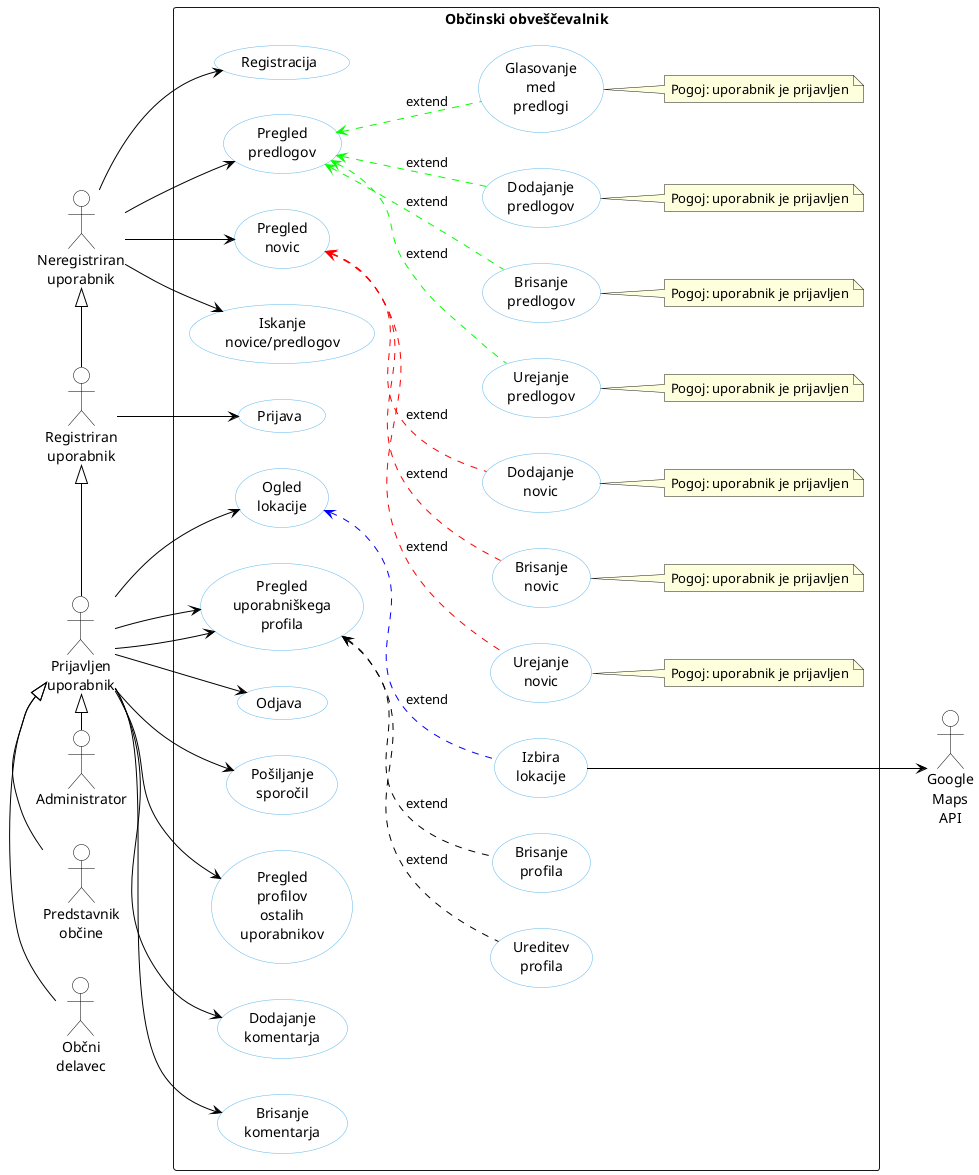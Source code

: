 @startuml DPU

skinparam backgroundcolor transparent
skinparam defaultTextAlignment center
skinparam usecase {
  backgroundColor white
  borderColor #5FB8EC
  arrowColor black
}
skinparam actorBorderColor black
skinparam actorBackgroundColor white

left to right direction

actor "Neregistriran\nuporabnik" AS U1
actor "Registriran\nuporabnik" AS U2
actor "Občni\ndelavec" AS U3
actor "Predstavnik\nobčine" AS U4
actor "Administrator" AS U5
actor "Prijavljen\nuporabnik" AS U6

actor "Google\nMaps\nAPI" AS S1

rectangle "Občinski obveščevalnik" {
  usecase "Registracija" AS PU1
  usecase "Prijava" AS PU2
  usecase "Odjava" AS PU3
  usecase "Pregled\nuporabniškega\nprofila" AS PU4
  usecase "Ureditev\nprofila" AS PU5
  usecase "Brisanje\nprofila" AS PU6
  usecase "Dodajanje\nnovic" AS PU7
  usecase "Urejanje\nnovic" AS PU8
  usecase "Brisanje\nnovic" AS PU9
  usecase "Pregled\nnovic" AS PU10
  usecase "Dodajanje\npredlogov" AS PU11
  usecase "Glasovanje\nmed\npredlogi" AS PU12
  usecase "Urejanje\npredlogov" AS PU13
  usecase "Pregled\npredlogov" AS PU14
  usecase "Brisanje\npredlogov" AS PU15
  usecase "Pošiljanje\nsporočil" AS PU16
  usecase "Iskanje\nnovice/predlogov" AS PU17
  usecase "Pregled\nprofilov\nostalih\nuporabnikov" AS PU18
  usecase "Dodajanje\nkomentarja" AS PU19
  usecase "Brisanje\nkomentarja" AS PU20
  usecase "Izbira\nlokacije" AS PU21
  usecase "Ogled\nlokacije" AS PU22
}

rectangle "Občinski obveščevalnik" {
  note right of PU11: Pogoj: uporabnik je prijavljen
  note right of PU12: Pogoj: uporabnik je prijavljen
  note right of PU13: Pogoj: uporabnik je prijavljen
  note right of PU15: Pogoj: uporabnik je prijavljen
  note right of PU7: Pogoj: uporabnik je prijavljen
  note right of PU8: Pogoj: uporabnik je prijavljen
  note right of PU9: Pogoj: uporabnik je prijavljen
}

(PU21) ---> S1
' (PU22) --> S1

U6 -left-|> U2
U2 -left-|> U1
U3 -left-|> U6
U4 -left-|> U6
U5 -left-|> U6

U1 -> (PU1)
U2 --> (PU2)
U6 --> (PU3)
' U6 --> (PU10)
' U6 --> (PU14)
U6 --> (PU4)
U6 --> (PU16)
U1 --> (PU17)
' U6 --> (PU17)
U6 --> (PU18)
U6 --> (PU19)
U6 --> (PU20)
U6 --> (PU22)

U6 --> (PU4)
U1 --> (PU10)
U1 --> (PU14)

(PU5) .up.> (PU4) : extend
(PU6) .up.> (PU4) : extend
(PU7) .[#FF0000]up.> (PU10) : extend
(PU8) .[#FF0000]up.> (PU10) : extend
(PU9) .[#FF0000]up.> (PU10) : extend
(PU11) .[#00FF00]up.> (PU14) : extend
(PU12) .[#00FF00]up.> (PU14) : extend
(PU13) .[#00FF00]up.> (PU14) : extend
(PU15) .[#00FF00]up.> (PU14) : extend
(PU21) .[#0000FF]up.> (PU22) : extend



@enduml